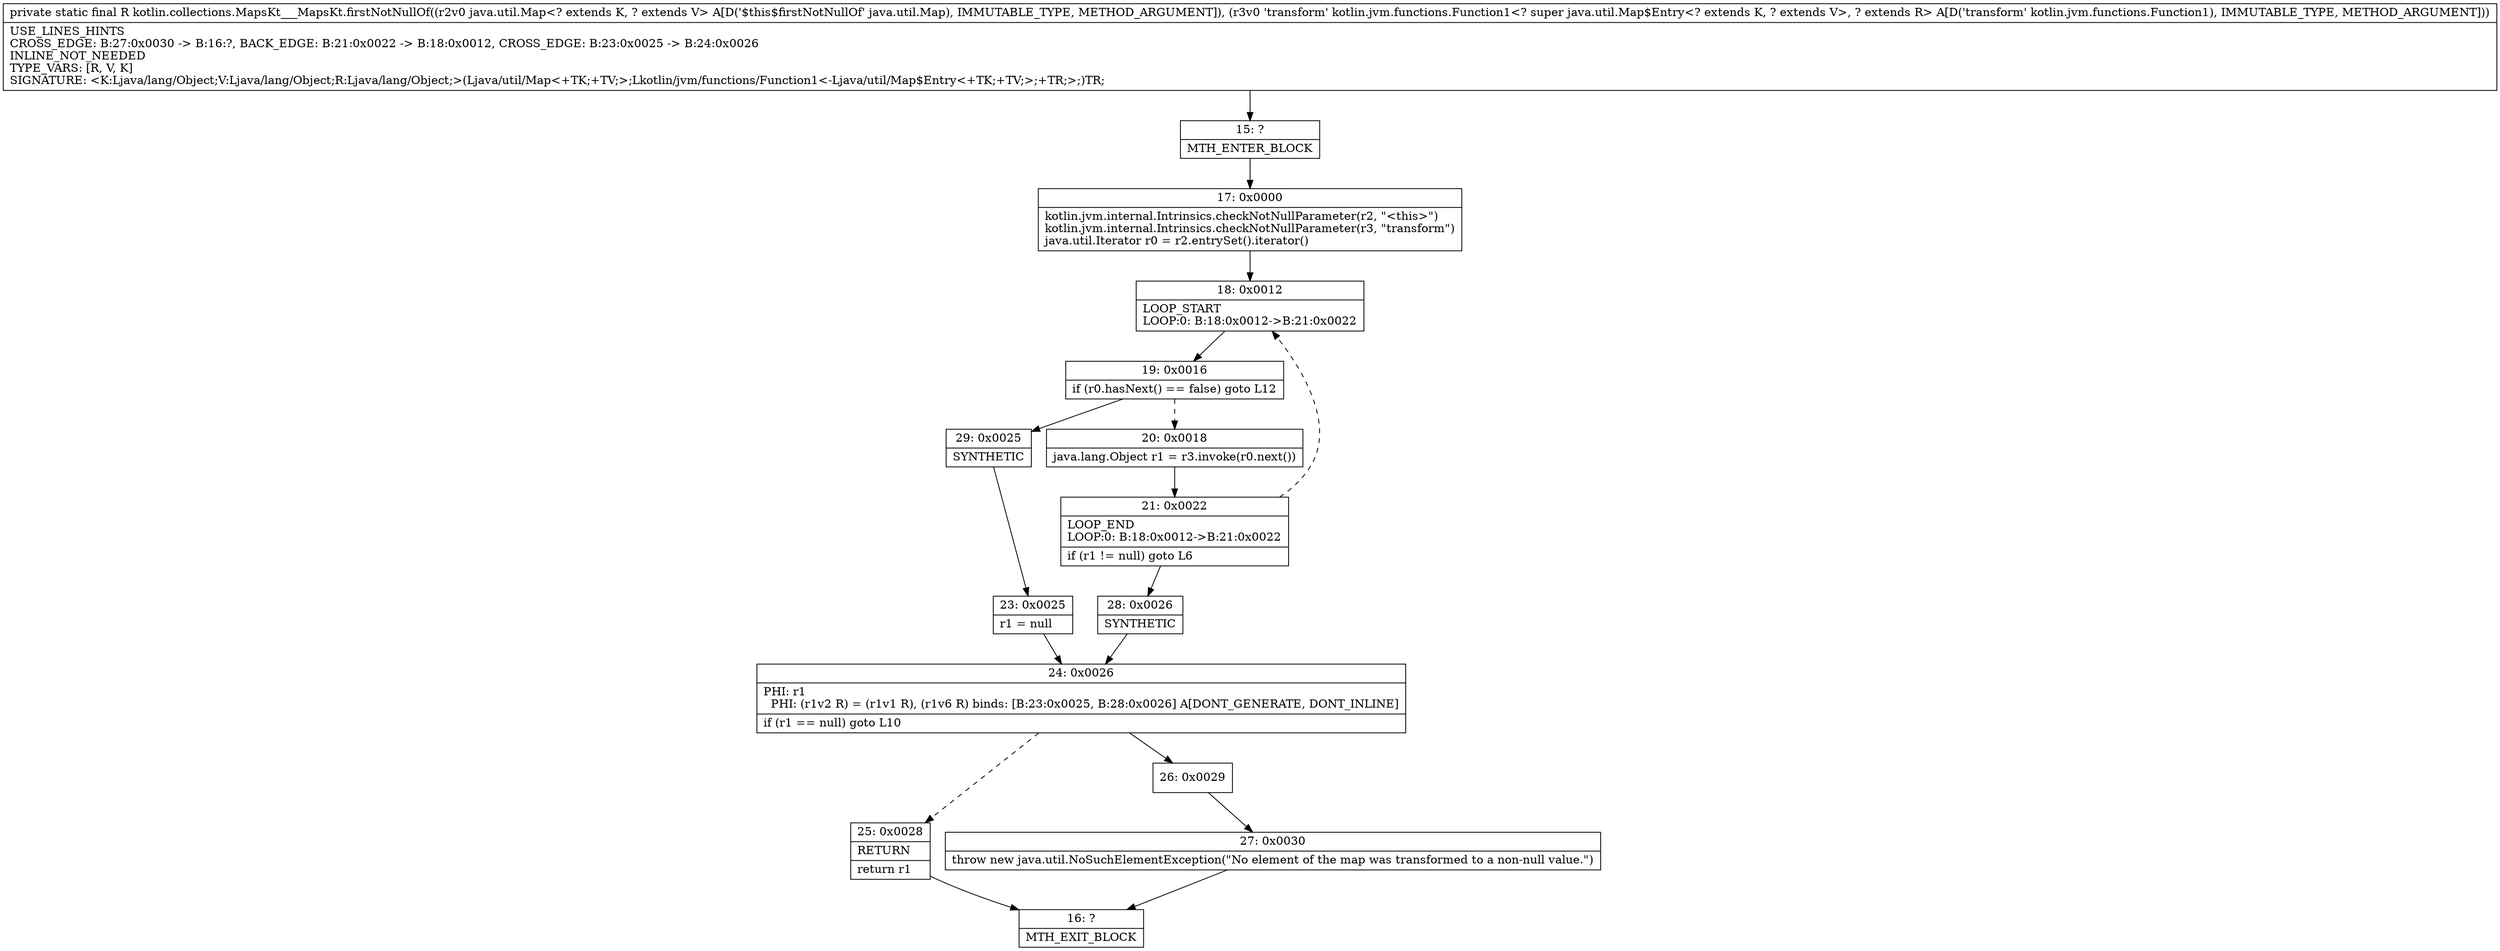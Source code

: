 digraph "CFG forkotlin.collections.MapsKt___MapsKt.firstNotNullOf(Ljava\/util\/Map;Lkotlin\/jvm\/functions\/Function1;)Ljava\/lang\/Object;" {
Node_15 [shape=record,label="{15\:\ ?|MTH_ENTER_BLOCK\l}"];
Node_17 [shape=record,label="{17\:\ 0x0000|kotlin.jvm.internal.Intrinsics.checkNotNullParameter(r2, \"\<this\>\")\lkotlin.jvm.internal.Intrinsics.checkNotNullParameter(r3, \"transform\")\ljava.util.Iterator r0 = r2.entrySet().iterator()\l}"];
Node_18 [shape=record,label="{18\:\ 0x0012|LOOP_START\lLOOP:0: B:18:0x0012\-\>B:21:0x0022\l}"];
Node_19 [shape=record,label="{19\:\ 0x0016|if (r0.hasNext() == false) goto L12\l}"];
Node_20 [shape=record,label="{20\:\ 0x0018|java.lang.Object r1 = r3.invoke(r0.next())\l}"];
Node_21 [shape=record,label="{21\:\ 0x0022|LOOP_END\lLOOP:0: B:18:0x0012\-\>B:21:0x0022\l|if (r1 != null) goto L6\l}"];
Node_28 [shape=record,label="{28\:\ 0x0026|SYNTHETIC\l}"];
Node_24 [shape=record,label="{24\:\ 0x0026|PHI: r1 \l  PHI: (r1v2 R) = (r1v1 R), (r1v6 R) binds: [B:23:0x0025, B:28:0x0026] A[DONT_GENERATE, DONT_INLINE]\l|if (r1 == null) goto L10\l}"];
Node_25 [shape=record,label="{25\:\ 0x0028|RETURN\l|return r1\l}"];
Node_16 [shape=record,label="{16\:\ ?|MTH_EXIT_BLOCK\l}"];
Node_26 [shape=record,label="{26\:\ 0x0029}"];
Node_27 [shape=record,label="{27\:\ 0x0030|throw new java.util.NoSuchElementException(\"No element of the map was transformed to a non\-null value.\")\l}"];
Node_29 [shape=record,label="{29\:\ 0x0025|SYNTHETIC\l}"];
Node_23 [shape=record,label="{23\:\ 0x0025|r1 = null\l}"];
MethodNode[shape=record,label="{private static final R kotlin.collections.MapsKt___MapsKt.firstNotNullOf((r2v0 java.util.Map\<? extends K, ? extends V\> A[D('$this$firstNotNullOf' java.util.Map), IMMUTABLE_TYPE, METHOD_ARGUMENT]), (r3v0 'transform' kotlin.jvm.functions.Function1\<? super java.util.Map$Entry\<? extends K, ? extends V\>, ? extends R\> A[D('transform' kotlin.jvm.functions.Function1), IMMUTABLE_TYPE, METHOD_ARGUMENT]))  | USE_LINES_HINTS\lCROSS_EDGE: B:27:0x0030 \-\> B:16:?, BACK_EDGE: B:21:0x0022 \-\> B:18:0x0012, CROSS_EDGE: B:23:0x0025 \-\> B:24:0x0026\lINLINE_NOT_NEEDED\lTYPE_VARS: [R, V, K]\lSIGNATURE: \<K:Ljava\/lang\/Object;V:Ljava\/lang\/Object;R:Ljava\/lang\/Object;\>(Ljava\/util\/Map\<+TK;+TV;\>;Lkotlin\/jvm\/functions\/Function1\<\-Ljava\/util\/Map$Entry\<+TK;+TV;\>;+TR;\>;)TR;\l}"];
MethodNode -> Node_15;Node_15 -> Node_17;
Node_17 -> Node_18;
Node_18 -> Node_19;
Node_19 -> Node_20[style=dashed];
Node_19 -> Node_29;
Node_20 -> Node_21;
Node_21 -> Node_18[style=dashed];
Node_21 -> Node_28;
Node_28 -> Node_24;
Node_24 -> Node_25[style=dashed];
Node_24 -> Node_26;
Node_25 -> Node_16;
Node_26 -> Node_27;
Node_27 -> Node_16;
Node_29 -> Node_23;
Node_23 -> Node_24;
}

